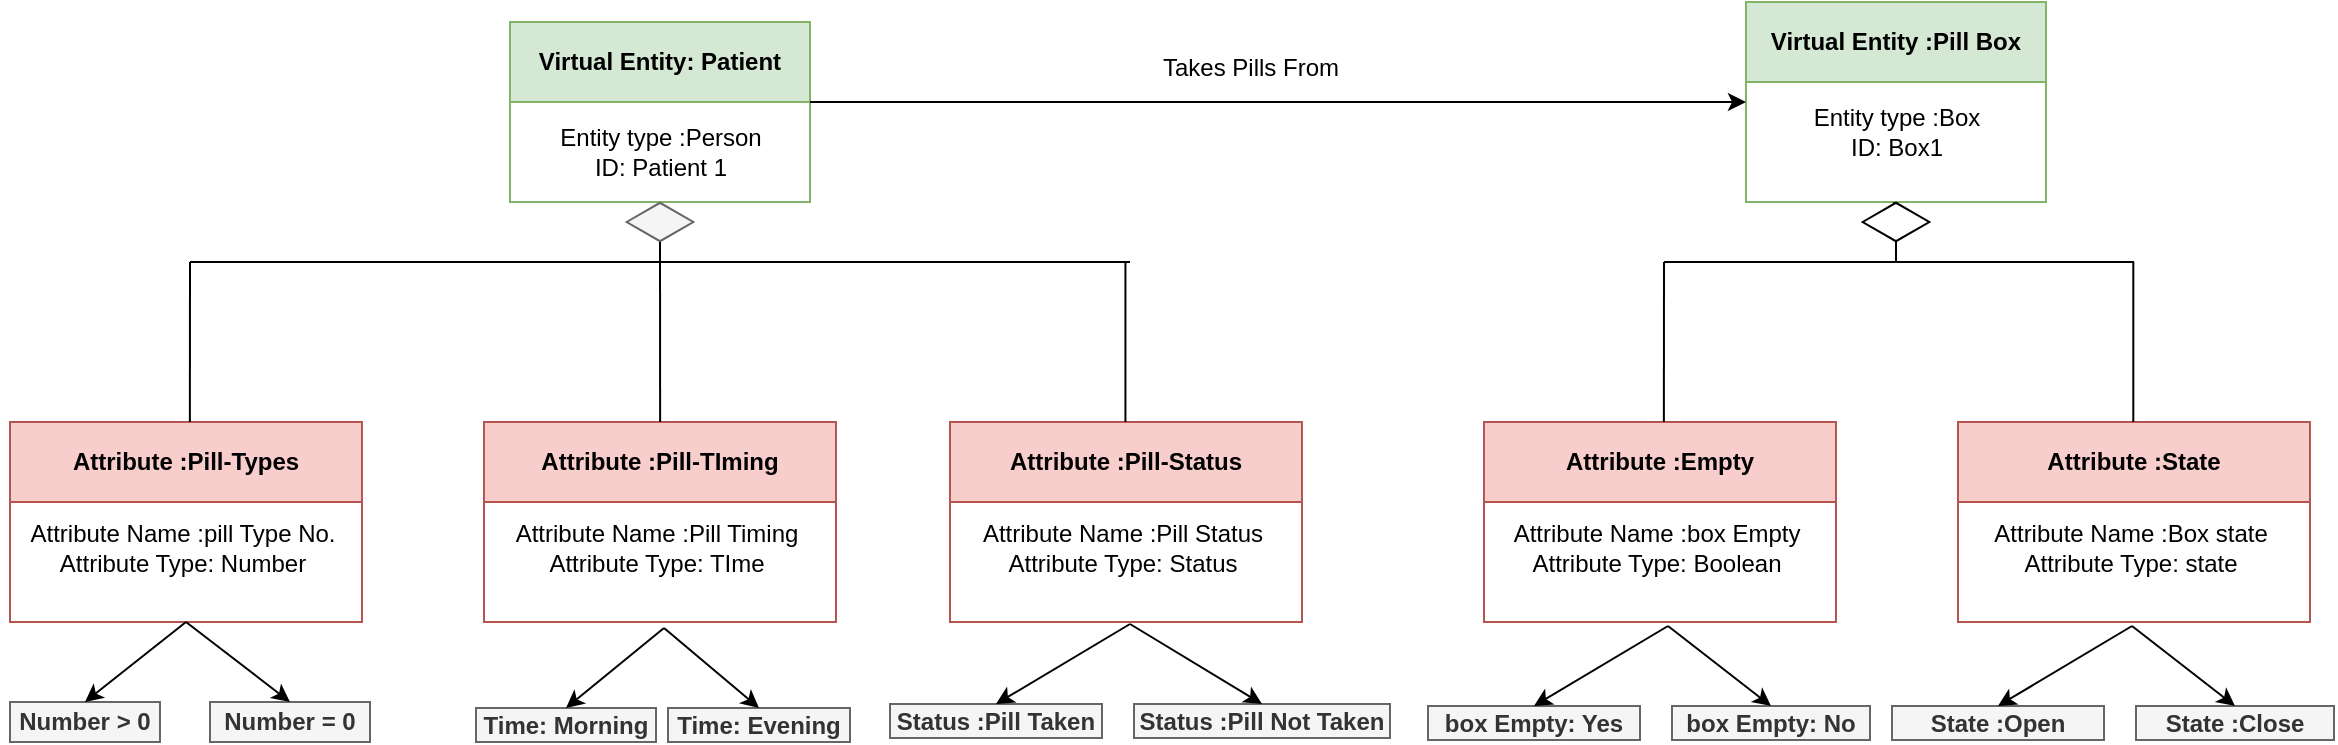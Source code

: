 <mxfile version="23.1.4" type="device">
  <diagram name="Page-1" id="X2PSOueI0bUSWcfxkoaD">
    <mxGraphModel dx="2013" dy="745" grid="1" gridSize="10" guides="1" tooltips="1" connect="1" arrows="1" fold="1" page="1" pageScale="1" pageWidth="850" pageHeight="1100" math="0" shadow="0">
      <root>
        <mxCell id="0" />
        <mxCell id="1" parent="0" />
        <mxCell id="MzYWCUBXbWEjFZnSnETH-3" value="Virtual Entity: Patient" style="swimlane;whiteSpace=wrap;html=1;startSize=40;fillColor=#d5e8d4;strokeColor=#82b366;" vertex="1" parent="1">
          <mxGeometry x="-150" y="80" width="150" height="90" as="geometry">
            <mxRectangle x="160" y="60" width="160" height="40" as="alternateBounds" />
          </mxGeometry>
        </mxCell>
        <mxCell id="MzYWCUBXbWEjFZnSnETH-5" value="Entity type :Person&lt;br&gt;ID: Patient 1" style="text;html=1;align=center;verticalAlign=middle;resizable=0;points=[];autosize=1;strokeColor=none;fillColor=none;" vertex="1" parent="MzYWCUBXbWEjFZnSnETH-3">
          <mxGeometry x="15" y="45" width="120" height="40" as="geometry" />
        </mxCell>
        <mxCell id="MzYWCUBXbWEjFZnSnETH-6" value="Virtual Entity :Pill Box" style="swimlane;whiteSpace=wrap;html=1;startSize=40;fillColor=#d5e8d4;strokeColor=#82b366;" vertex="1" parent="1">
          <mxGeometry x="467.99" y="70" width="150" height="100" as="geometry" />
        </mxCell>
        <mxCell id="MzYWCUBXbWEjFZnSnETH-7" value="Entity type :Box&lt;br&gt;ID: Box1" style="text;html=1;align=center;verticalAlign=middle;resizable=0;points=[];autosize=1;" vertex="1" parent="MzYWCUBXbWEjFZnSnETH-6">
          <mxGeometry x="20" y="45" width="110" height="40" as="geometry" />
        </mxCell>
        <mxCell id="MzYWCUBXbWEjFZnSnETH-14" value="" style="html=1;whiteSpace=wrap;aspect=fixed;shape=isoRectangle;fillColor=#f5f5f5;fontColor=#333333;strokeColor=#666666;" vertex="1" parent="1">
          <mxGeometry x="-91.67" y="170" width="33.33" height="20" as="geometry" />
        </mxCell>
        <mxCell id="MzYWCUBXbWEjFZnSnETH-16" value="Attribute :Pill-Types" style="swimlane;whiteSpace=wrap;html=1;startSize=40;fillColor=#f8cecc;strokeColor=#b85450;" vertex="1" parent="1">
          <mxGeometry x="-400" y="280" width="175.99" height="100" as="geometry" />
        </mxCell>
        <mxCell id="MzYWCUBXbWEjFZnSnETH-17" value="Attribute Name :pill Type No.&lt;br&gt;Attribute Type: Number" style="text;html=1;align=center;verticalAlign=middle;resizable=0;points=[];autosize=1;strokeColor=none;fillColor=none;" vertex="1" parent="MzYWCUBXbWEjFZnSnETH-16">
          <mxGeometry x="-4.01" y="43" width="180" height="40" as="geometry" />
        </mxCell>
        <mxCell id="MzYWCUBXbWEjFZnSnETH-18" value="Attribute :Pill-TIming" style="swimlane;whiteSpace=wrap;html=1;startSize=40;fillColor=#f8cecc;strokeColor=#b85450;" vertex="1" parent="1">
          <mxGeometry x="-163" y="280" width="175.99" height="100" as="geometry" />
        </mxCell>
        <mxCell id="MzYWCUBXbWEjFZnSnETH-19" value="Attribute Name :Pill Timing&lt;br&gt;Attribute Type: TIme" style="text;html=1;align=center;verticalAlign=middle;resizable=0;points=[];autosize=1;strokeColor=none;fillColor=none;" vertex="1" parent="MzYWCUBXbWEjFZnSnETH-18">
          <mxGeometry x="5.99" y="43" width="160" height="40" as="geometry" />
        </mxCell>
        <mxCell id="MzYWCUBXbWEjFZnSnETH-20" value="Attribute :Pill-Status" style="swimlane;whiteSpace=wrap;html=1;startSize=40;fillColor=#f8cecc;strokeColor=#b85450;" vertex="1" parent="1">
          <mxGeometry x="70" y="280" width="175.99" height="100" as="geometry" />
        </mxCell>
        <mxCell id="MzYWCUBXbWEjFZnSnETH-21" value="Attribute Name :Pill Status&lt;br&gt;Attribute Type: Status" style="text;html=1;align=center;verticalAlign=middle;resizable=0;points=[];autosize=1;strokeColor=none;fillColor=none;" vertex="1" parent="MzYWCUBXbWEjFZnSnETH-20">
          <mxGeometry x="5.99" y="43" width="160" height="40" as="geometry" />
        </mxCell>
        <mxCell id="MzYWCUBXbWEjFZnSnETH-24" value="" style="endArrow=none;html=1;rounded=0;exitX=0.472;exitY=0;exitDx=0;exitDy=0;exitPerimeter=0;" edge="1" parent="1">
          <mxGeometry width="50" height="50" relative="1" as="geometry">
            <mxPoint x="-74.933" y="280" as="sourcePoint" />
            <mxPoint x="-75" y="190" as="targetPoint" />
          </mxGeometry>
        </mxCell>
        <mxCell id="MzYWCUBXbWEjFZnSnETH-25" value="" style="endArrow=none;html=1;rounded=0;" edge="1" parent="1">
          <mxGeometry width="50" height="50" relative="1" as="geometry">
            <mxPoint x="-310" y="200" as="sourcePoint" />
            <mxPoint x="-75" y="200" as="targetPoint" />
          </mxGeometry>
        </mxCell>
        <mxCell id="MzYWCUBXbWEjFZnSnETH-26" value="" style="endArrow=none;html=1;rounded=0;" edge="1" parent="1">
          <mxGeometry width="50" height="50" relative="1" as="geometry">
            <mxPoint x="-80" y="200" as="sourcePoint" />
            <mxPoint x="160" y="200" as="targetPoint" />
          </mxGeometry>
        </mxCell>
        <mxCell id="MzYWCUBXbWEjFZnSnETH-27" value="" style="endArrow=none;html=1;rounded=0;exitX=0.511;exitY=0;exitDx=0;exitDy=0;exitPerimeter=0;" edge="1" parent="1" source="MzYWCUBXbWEjFZnSnETH-16">
          <mxGeometry width="50" height="50" relative="1" as="geometry">
            <mxPoint x="-130" y="250" as="sourcePoint" />
            <mxPoint x="-310" y="200" as="targetPoint" />
          </mxGeometry>
        </mxCell>
        <mxCell id="MzYWCUBXbWEjFZnSnETH-28" value="" style="endArrow=none;html=1;rounded=0;exitX=0.511;exitY=0;exitDx=0;exitDy=0;exitPerimeter=0;" edge="1" parent="1">
          <mxGeometry width="50" height="50" relative="1" as="geometry">
            <mxPoint x="157.72" y="280" as="sourcePoint" />
            <mxPoint x="157.72" y="200" as="targetPoint" />
          </mxGeometry>
        </mxCell>
        <mxCell id="MzYWCUBXbWEjFZnSnETH-40" value="Attribute :Empty" style="swimlane;whiteSpace=wrap;html=1;startSize=40;fillColor=#f8cecc;strokeColor=#b85450;" vertex="1" parent="1">
          <mxGeometry x="337" y="280" width="175.99" height="100" as="geometry" />
        </mxCell>
        <mxCell id="MzYWCUBXbWEjFZnSnETH-41" value="Attribute Name :box Empty&lt;br&gt;Attribute Type: Boolean" style="text;html=1;align=center;verticalAlign=middle;resizable=0;points=[];autosize=1;strokeColor=none;fillColor=none;" vertex="1" parent="MzYWCUBXbWEjFZnSnETH-40">
          <mxGeometry x="0.99" y="43" width="170" height="40" as="geometry" />
        </mxCell>
        <mxCell id="MzYWCUBXbWEjFZnSnETH-42" value="Attribute :State" style="swimlane;whiteSpace=wrap;html=1;startSize=40;fillColor=#f8cecc;strokeColor=#b85450;" vertex="1" parent="1">
          <mxGeometry x="574" y="280" width="175.99" height="100" as="geometry" />
        </mxCell>
        <mxCell id="MzYWCUBXbWEjFZnSnETH-43" value="Attribute Name :Box state&lt;br&gt;Attribute Type: state" style="text;html=1;align=center;verticalAlign=middle;resizable=0;points=[];autosize=1;strokeColor=none;fillColor=none;" vertex="1" parent="MzYWCUBXbWEjFZnSnETH-42">
          <mxGeometry x="5.99" y="43" width="160" height="40" as="geometry" />
        </mxCell>
        <mxCell id="MzYWCUBXbWEjFZnSnETH-46" value="" style="endArrow=none;html=1;rounded=0;exitX=0.472;exitY=0;exitDx=0;exitDy=0;exitPerimeter=0;" edge="1" parent="1" source="MzYWCUBXbWEjFZnSnETH-15">
          <mxGeometry width="50" height="50" relative="1" as="geometry">
            <mxPoint x="543.067" y="280" as="sourcePoint" />
            <mxPoint x="543" y="190" as="targetPoint" />
          </mxGeometry>
        </mxCell>
        <mxCell id="MzYWCUBXbWEjFZnSnETH-47" value="" style="endArrow=none;html=1;rounded=0;" edge="1" parent="1">
          <mxGeometry width="50" height="50" relative="1" as="geometry">
            <mxPoint x="427" y="200" as="sourcePoint" />
            <mxPoint x="662" y="200" as="targetPoint" />
          </mxGeometry>
        </mxCell>
        <mxCell id="MzYWCUBXbWEjFZnSnETH-49" value="" style="endArrow=none;html=1;rounded=0;exitX=0.511;exitY=0;exitDx=0;exitDy=0;exitPerimeter=0;" edge="1" parent="1" source="MzYWCUBXbWEjFZnSnETH-40">
          <mxGeometry width="50" height="50" relative="1" as="geometry">
            <mxPoint x="607" y="250" as="sourcePoint" />
            <mxPoint x="427" y="200" as="targetPoint" />
          </mxGeometry>
        </mxCell>
        <mxCell id="MzYWCUBXbWEjFZnSnETH-15" value="" style="html=1;whiteSpace=wrap;aspect=fixed;shape=isoRectangle;" vertex="1" parent="1">
          <mxGeometry x="526.32" y="170" width="33.33" height="20" as="geometry" />
        </mxCell>
        <mxCell id="MzYWCUBXbWEjFZnSnETH-52" value="" style="endArrow=none;html=1;rounded=0;exitX=0.511;exitY=0;exitDx=0;exitDy=0;exitPerimeter=0;" edge="1" parent="1">
          <mxGeometry width="50" height="50" relative="1" as="geometry">
            <mxPoint x="661.65" y="280" as="sourcePoint" />
            <mxPoint x="661.65" y="200" as="targetPoint" />
          </mxGeometry>
        </mxCell>
        <mxCell id="MzYWCUBXbWEjFZnSnETH-53" value="" style="endArrow=none;html=1;rounded=0;" edge="1" parent="1">
          <mxGeometry width="50" height="50" relative="1" as="geometry">
            <mxPoint x="543" y="200" as="sourcePoint" />
            <mxPoint x="543" y="190" as="targetPoint" />
          </mxGeometry>
        </mxCell>
        <mxCell id="MzYWCUBXbWEjFZnSnETH-54" value="Number &amp;gt; 0" style="whiteSpace=wrap;html=1;fillColor=#f5f5f5;strokeColor=#666666;fontStyle=1;startSize=40;fontColor=#333333;" vertex="1" parent="1">
          <mxGeometry x="-400" y="420" width="74.99" height="20" as="geometry" />
        </mxCell>
        <mxCell id="MzYWCUBXbWEjFZnSnETH-56" value="Number = 0" style="whiteSpace=wrap;html=1;fillColor=#f5f5f5;strokeColor=#666666;fontStyle=1;startSize=40;fontColor=#333333;" vertex="1" parent="1">
          <mxGeometry x="-300" y="420" width="80" height="20" as="geometry" />
        </mxCell>
        <mxCell id="MzYWCUBXbWEjFZnSnETH-57" value="" style="endArrow=classic;html=1;rounded=0;entryX=0.5;entryY=0;entryDx=0;entryDy=0;exitX=0.5;exitY=1;exitDx=0;exitDy=0;" edge="1" parent="1" source="MzYWCUBXbWEjFZnSnETH-16" target="MzYWCUBXbWEjFZnSnETH-54">
          <mxGeometry width="50" height="50" relative="1" as="geometry">
            <mxPoint x="-340" y="420" as="sourcePoint" />
            <mxPoint x="-290" y="370" as="targetPoint" />
          </mxGeometry>
        </mxCell>
        <mxCell id="MzYWCUBXbWEjFZnSnETH-58" value="" style="endArrow=classic;html=1;rounded=0;entryX=0.5;entryY=0;entryDx=0;entryDy=0;exitX=0.5;exitY=1;exitDx=0;exitDy=0;" edge="1" parent="1" source="MzYWCUBXbWEjFZnSnETH-16" target="MzYWCUBXbWEjFZnSnETH-56">
          <mxGeometry width="50" height="50" relative="1" as="geometry">
            <mxPoint x="-310" y="390" as="sourcePoint" />
            <mxPoint x="-378" y="430" as="targetPoint" />
          </mxGeometry>
        </mxCell>
        <mxCell id="MzYWCUBXbWEjFZnSnETH-60" value="Time: Morning" style="whiteSpace=wrap;html=1;fillColor=#f5f5f5;strokeColor=#666666;fontStyle=1;startSize=40;fontColor=#333333;" vertex="1" parent="1">
          <mxGeometry x="-167" y="423" width="90" height="17" as="geometry" />
        </mxCell>
        <mxCell id="MzYWCUBXbWEjFZnSnETH-61" value="Time: Evening" style="whiteSpace=wrap;html=1;fillColor=#f5f5f5;strokeColor=#666666;fontStyle=1;startSize=40;fontColor=#333333;" vertex="1" parent="1">
          <mxGeometry x="-71" y="423" width="91" height="17" as="geometry" />
        </mxCell>
        <mxCell id="MzYWCUBXbWEjFZnSnETH-62" value="" style="endArrow=classic;html=1;rounded=0;entryX=0.5;entryY=0;entryDx=0;entryDy=0;exitX=0.5;exitY=1;exitDx=0;exitDy=0;" edge="1" parent="1" target="MzYWCUBXbWEjFZnSnETH-60">
          <mxGeometry width="50" height="50" relative="1" as="geometry">
            <mxPoint x="-73" y="383" as="sourcePoint" />
            <mxPoint x="-51" y="373" as="targetPoint" />
          </mxGeometry>
        </mxCell>
        <mxCell id="MzYWCUBXbWEjFZnSnETH-63" value="" style="endArrow=classic;html=1;rounded=0;entryX=0.5;entryY=0;entryDx=0;entryDy=0;exitX=0.5;exitY=1;exitDx=0;exitDy=0;" edge="1" parent="1" target="MzYWCUBXbWEjFZnSnETH-61">
          <mxGeometry width="50" height="50" relative="1" as="geometry">
            <mxPoint x="-73" y="383" as="sourcePoint" />
            <mxPoint x="-139" y="433" as="targetPoint" />
          </mxGeometry>
        </mxCell>
        <mxCell id="MzYWCUBXbWEjFZnSnETH-64" value="Status :Pill Taken" style="whiteSpace=wrap;html=1;fillColor=#f5f5f5;strokeColor=#666666;fontStyle=1;startSize=40;fontColor=#333333;" vertex="1" parent="1">
          <mxGeometry x="40" y="421" width="106" height="17" as="geometry" />
        </mxCell>
        <mxCell id="MzYWCUBXbWEjFZnSnETH-65" value="Status :Pill Not Taken" style="whiteSpace=wrap;html=1;fillColor=#f5f5f5;strokeColor=#666666;fontStyle=1;startSize=40;fontColor=#333333;" vertex="1" parent="1">
          <mxGeometry x="162" y="421" width="128" height="17" as="geometry" />
        </mxCell>
        <mxCell id="MzYWCUBXbWEjFZnSnETH-66" value="" style="endArrow=classic;html=1;rounded=0;entryX=0.5;entryY=0;entryDx=0;entryDy=0;exitX=0.5;exitY=1;exitDx=0;exitDy=0;" edge="1" parent="1" target="MzYWCUBXbWEjFZnSnETH-64">
          <mxGeometry width="50" height="50" relative="1" as="geometry">
            <mxPoint x="160" y="381" as="sourcePoint" />
            <mxPoint x="182" y="371" as="targetPoint" />
          </mxGeometry>
        </mxCell>
        <mxCell id="MzYWCUBXbWEjFZnSnETH-67" value="" style="endArrow=classic;html=1;rounded=0;entryX=0.5;entryY=0;entryDx=0;entryDy=0;exitX=0.5;exitY=1;exitDx=0;exitDy=0;" edge="1" parent="1" target="MzYWCUBXbWEjFZnSnETH-65">
          <mxGeometry width="50" height="50" relative="1" as="geometry">
            <mxPoint x="160" y="381" as="sourcePoint" />
            <mxPoint x="94" y="431" as="targetPoint" />
          </mxGeometry>
        </mxCell>
        <mxCell id="MzYWCUBXbWEjFZnSnETH-68" value="box Empty: Yes" style="whiteSpace=wrap;html=1;fillColor=#f5f5f5;strokeColor=#666666;fontStyle=1;startSize=40;fontColor=#333333;" vertex="1" parent="1">
          <mxGeometry x="309" y="422" width="106" height="17" as="geometry" />
        </mxCell>
        <mxCell id="MzYWCUBXbWEjFZnSnETH-69" value="box Empty: No" style="whiteSpace=wrap;html=1;fillColor=#f5f5f5;strokeColor=#666666;fontStyle=1;startSize=40;fontColor=#333333;" vertex="1" parent="1">
          <mxGeometry x="431" y="422" width="99" height="17" as="geometry" />
        </mxCell>
        <mxCell id="MzYWCUBXbWEjFZnSnETH-70" value="" style="endArrow=classic;html=1;rounded=0;entryX=0.5;entryY=0;entryDx=0;entryDy=0;exitX=0.5;exitY=1;exitDx=0;exitDy=0;" edge="1" parent="1" target="MzYWCUBXbWEjFZnSnETH-68">
          <mxGeometry width="50" height="50" relative="1" as="geometry">
            <mxPoint x="429" y="382" as="sourcePoint" />
            <mxPoint x="451" y="372" as="targetPoint" />
          </mxGeometry>
        </mxCell>
        <mxCell id="MzYWCUBXbWEjFZnSnETH-71" value="" style="endArrow=classic;html=1;rounded=0;entryX=0.5;entryY=0;entryDx=0;entryDy=0;exitX=0.5;exitY=1;exitDx=0;exitDy=0;" edge="1" parent="1" target="MzYWCUBXbWEjFZnSnETH-69">
          <mxGeometry width="50" height="50" relative="1" as="geometry">
            <mxPoint x="429" y="382" as="sourcePoint" />
            <mxPoint x="363" y="432" as="targetPoint" />
          </mxGeometry>
        </mxCell>
        <mxCell id="MzYWCUBXbWEjFZnSnETH-72" value="State :Open" style="whiteSpace=wrap;html=1;fillColor=#f5f5f5;strokeColor=#666666;fontStyle=1;startSize=40;fontColor=#333333;" vertex="1" parent="1">
          <mxGeometry x="541" y="422" width="106" height="17" as="geometry" />
        </mxCell>
        <mxCell id="MzYWCUBXbWEjFZnSnETH-73" value="State :Close" style="whiteSpace=wrap;html=1;fillColor=#f5f5f5;strokeColor=#666666;fontStyle=1;startSize=40;fontColor=#333333;" vertex="1" parent="1">
          <mxGeometry x="663" y="422" width="99" height="17" as="geometry" />
        </mxCell>
        <mxCell id="MzYWCUBXbWEjFZnSnETH-74" value="" style="endArrow=classic;html=1;rounded=0;entryX=0.5;entryY=0;entryDx=0;entryDy=0;exitX=0.5;exitY=1;exitDx=0;exitDy=0;" edge="1" parent="1" target="MzYWCUBXbWEjFZnSnETH-72">
          <mxGeometry width="50" height="50" relative="1" as="geometry">
            <mxPoint x="661" y="382" as="sourcePoint" />
            <mxPoint x="683" y="372" as="targetPoint" />
          </mxGeometry>
        </mxCell>
        <mxCell id="MzYWCUBXbWEjFZnSnETH-75" value="" style="endArrow=classic;html=1;rounded=0;entryX=0.5;entryY=0;entryDx=0;entryDy=0;exitX=0.5;exitY=1;exitDx=0;exitDy=0;" edge="1" parent="1" target="MzYWCUBXbWEjFZnSnETH-73">
          <mxGeometry width="50" height="50" relative="1" as="geometry">
            <mxPoint x="661" y="382" as="sourcePoint" />
            <mxPoint x="595" y="432" as="targetPoint" />
          </mxGeometry>
        </mxCell>
        <mxCell id="MzYWCUBXbWEjFZnSnETH-76" value="" style="endArrow=classic;html=1;rounded=0;entryX=0;entryY=0.5;entryDx=0;entryDy=0;" edge="1" parent="1" target="MzYWCUBXbWEjFZnSnETH-6">
          <mxGeometry width="50" height="50" relative="1" as="geometry">
            <mxPoint y="120" as="sourcePoint" />
            <mxPoint x="50" y="70" as="targetPoint" />
          </mxGeometry>
        </mxCell>
        <mxCell id="MzYWCUBXbWEjFZnSnETH-77" value="Takes Pills From" style="text;html=1;align=center;verticalAlign=middle;resizable=0;points=[];autosize=1;strokeColor=none;fillColor=none;" vertex="1" parent="1">
          <mxGeometry x="165" y="88" width="110" height="30" as="geometry" />
        </mxCell>
      </root>
    </mxGraphModel>
  </diagram>
</mxfile>
